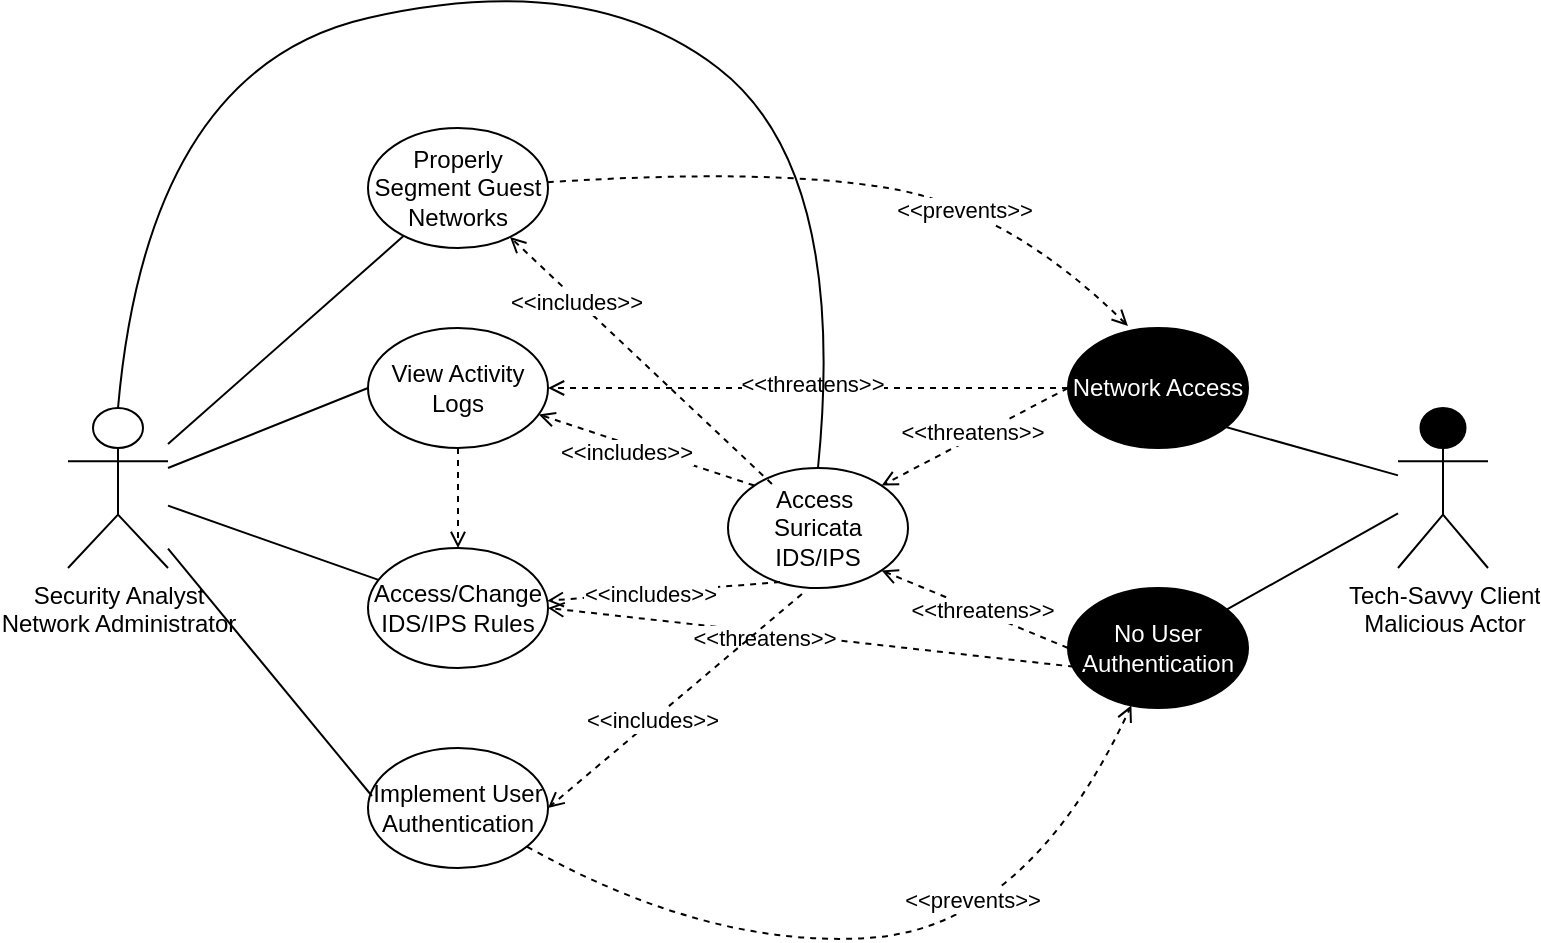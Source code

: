 <mxfile version="24.7.16">
  <diagram name="Page-1" id="cg8pwSGDnUZFY_u131v4">
    <mxGraphModel dx="1434" dy="738" grid="1" gridSize="10" guides="1" tooltips="1" connect="1" arrows="1" fold="1" page="1" pageScale="1" pageWidth="850" pageHeight="1100" math="0" shadow="0">
      <root>
        <mxCell id="0" />
        <mxCell id="1" parent="0" />
        <mxCell id="bGU1WZQbpPEDXNhrkOnm-5" value="Access&amp;nbsp;&lt;div&gt;Suricata IDS/IPS&lt;/div&gt;" style="ellipse;whiteSpace=wrap;html=1;" parent="1" vertex="1">
          <mxGeometry x="380" y="290" width="90" height="60" as="geometry" />
        </mxCell>
        <mxCell id="bGU1WZQbpPEDXNhrkOnm-8" value="View Activity Logs" style="ellipse;whiteSpace=wrap;html=1;" parent="1" vertex="1">
          <mxGeometry x="200" y="220" width="90" height="60" as="geometry" />
        </mxCell>
        <mxCell id="bGU1WZQbpPEDXNhrkOnm-9" value="Access/Change IDS/IPS Rules" style="ellipse;whiteSpace=wrap;html=1;" parent="1" vertex="1">
          <mxGeometry x="200" y="330" width="90" height="60" as="geometry" />
        </mxCell>
        <mxCell id="jILXn-KuCQsAuBnZJOTG-1" value="Security Analyst&lt;br&gt;Network Administrator" style="shape=umlActor;verticalLabelPosition=bottom;verticalAlign=top;html=1;outlineConnect=0;" vertex="1" parent="1">
          <mxGeometry x="50" y="260" width="50" height="80" as="geometry" />
        </mxCell>
        <mxCell id="jILXn-KuCQsAuBnZJOTG-3" value="Tech-Savvy Client&lt;div&gt;Malicious Actor&lt;/div&gt;" style="shape=umlActor;verticalLabelPosition=bottom;verticalAlign=top;html=1;outlineConnect=0;fillColor=#000000;" vertex="1" parent="1">
          <mxGeometry x="715" y="260" width="45" height="80" as="geometry" />
        </mxCell>
        <mxCell id="jILXn-KuCQsAuBnZJOTG-6" value="" style="endArrow=open;html=1;rounded=0;exitX=0;exitY=0;exitDx=0;exitDy=0;dashed=1;endFill=0;" edge="1" parent="1" source="bGU1WZQbpPEDXNhrkOnm-5" target="bGU1WZQbpPEDXNhrkOnm-8">
          <mxGeometry width="50" height="50" relative="1" as="geometry">
            <mxPoint x="400" y="410" as="sourcePoint" />
            <mxPoint x="450" y="360" as="targetPoint" />
          </mxGeometry>
        </mxCell>
        <mxCell id="jILXn-KuCQsAuBnZJOTG-11" value="&amp;lt;&amp;lt;includes&amp;gt;&amp;gt;" style="edgeLabel;html=1;align=center;verticalAlign=middle;resizable=0;points=[];" vertex="1" connectable="0" parent="jILXn-KuCQsAuBnZJOTG-6">
          <mxGeometry x="0.18" y="3" relative="1" as="geometry">
            <mxPoint y="1" as="offset" />
          </mxGeometry>
        </mxCell>
        <mxCell id="jILXn-KuCQsAuBnZJOTG-7" value="" style="endArrow=open;html=1;rounded=0;exitX=0.289;exitY=0.95;exitDx=0;exitDy=0;exitPerimeter=0;dashed=1;endFill=0;" edge="1" parent="1" source="bGU1WZQbpPEDXNhrkOnm-5" target="bGU1WZQbpPEDXNhrkOnm-9">
          <mxGeometry width="50" height="50" relative="1" as="geometry">
            <mxPoint x="410" y="470" as="sourcePoint" />
            <mxPoint x="460" y="420" as="targetPoint" />
          </mxGeometry>
        </mxCell>
        <mxCell id="jILXn-KuCQsAuBnZJOTG-12" value="&amp;lt;&amp;lt;includes&amp;gt;&amp;gt;" style="edgeLabel;html=1;align=center;verticalAlign=middle;resizable=0;points=[];" vertex="1" connectable="0" parent="jILXn-KuCQsAuBnZJOTG-7">
          <mxGeometry x="0.124" relative="1" as="geometry">
            <mxPoint as="offset" />
          </mxGeometry>
        </mxCell>
        <mxCell id="jILXn-KuCQsAuBnZJOTG-13" value="" style="endArrow=none;html=1;rounded=0;entryX=0;entryY=0.5;entryDx=0;entryDy=0;" edge="1" parent="1" source="jILXn-KuCQsAuBnZJOTG-1" target="bGU1WZQbpPEDXNhrkOnm-8">
          <mxGeometry width="50" height="50" relative="1" as="geometry">
            <mxPoint x="400" y="410" as="sourcePoint" />
            <mxPoint x="450" y="360" as="targetPoint" />
          </mxGeometry>
        </mxCell>
        <mxCell id="jILXn-KuCQsAuBnZJOTG-14" value="" style="endArrow=none;html=1;rounded=0;" edge="1" parent="1" source="jILXn-KuCQsAuBnZJOTG-1" target="bGU1WZQbpPEDXNhrkOnm-9">
          <mxGeometry width="50" height="50" relative="1" as="geometry">
            <mxPoint x="400" y="410" as="sourcePoint" />
            <mxPoint x="450" y="360" as="targetPoint" />
          </mxGeometry>
        </mxCell>
        <mxCell id="jILXn-KuCQsAuBnZJOTG-15" value="Network Access" style="ellipse;whiteSpace=wrap;html=1;fillColor=#000000;fontColor=#FFFFFF;" vertex="1" parent="1">
          <mxGeometry x="550" y="220" width="90" height="60" as="geometry" />
        </mxCell>
        <mxCell id="jILXn-KuCQsAuBnZJOTG-16" value="" style="endArrow=none;html=1;rounded=0;exitX=0.778;exitY=0.783;exitDx=0;exitDy=0;exitPerimeter=0;" edge="1" parent="1" source="jILXn-KuCQsAuBnZJOTG-15" target="jILXn-KuCQsAuBnZJOTG-3">
          <mxGeometry width="50" height="50" relative="1" as="geometry">
            <mxPoint x="400" y="410" as="sourcePoint" />
            <mxPoint x="450" y="360" as="targetPoint" />
          </mxGeometry>
        </mxCell>
        <mxCell id="jILXn-KuCQsAuBnZJOTG-18" value="" style="endArrow=open;html=1;rounded=0;exitX=0.5;exitY=1;exitDx=0;exitDy=0;entryX=0.5;entryY=0;entryDx=0;entryDy=0;dashed=1;startArrow=none;startFill=0;endFill=0;" edge="1" parent="1" source="bGU1WZQbpPEDXNhrkOnm-8" target="bGU1WZQbpPEDXNhrkOnm-9">
          <mxGeometry width="50" height="50" relative="1" as="geometry">
            <mxPoint x="400" y="410" as="sourcePoint" />
            <mxPoint x="450" y="360" as="targetPoint" />
          </mxGeometry>
        </mxCell>
        <mxCell id="jILXn-KuCQsAuBnZJOTG-19" value="No User Authentication" style="ellipse;whiteSpace=wrap;html=1;fillColor=#000000;fontColor=#FFFFFF;" vertex="1" parent="1">
          <mxGeometry x="550" y="350" width="90" height="60" as="geometry" />
        </mxCell>
        <mxCell id="jILXn-KuCQsAuBnZJOTG-20" value="" style="endArrow=none;html=1;rounded=0;" edge="1" parent="1" source="jILXn-KuCQsAuBnZJOTG-19" target="jILXn-KuCQsAuBnZJOTG-3">
          <mxGeometry width="50" height="50" relative="1" as="geometry">
            <mxPoint x="400" y="410" as="sourcePoint" />
            <mxPoint x="450" y="360" as="targetPoint" />
          </mxGeometry>
        </mxCell>
        <mxCell id="jILXn-KuCQsAuBnZJOTG-21" value="" style="endArrow=open;html=1;rounded=0;exitX=0;exitY=0.5;exitDx=0;exitDy=0;entryX=1;entryY=0;entryDx=0;entryDy=0;endFill=0;dashed=1;" edge="1" parent="1" source="jILXn-KuCQsAuBnZJOTG-15" target="bGU1WZQbpPEDXNhrkOnm-5">
          <mxGeometry width="50" height="50" relative="1" as="geometry">
            <mxPoint x="400" y="410" as="sourcePoint" />
            <mxPoint x="450" y="360" as="targetPoint" />
          </mxGeometry>
        </mxCell>
        <mxCell id="jILXn-KuCQsAuBnZJOTG-22" value="&amp;lt;&amp;lt;threatens&amp;gt;&amp;gt;" style="edgeLabel;html=1;align=center;verticalAlign=middle;resizable=0;points=[];" vertex="1" connectable="0" parent="jILXn-KuCQsAuBnZJOTG-21">
          <mxGeometry x="0.003" y="-3" relative="1" as="geometry">
            <mxPoint as="offset" />
          </mxGeometry>
        </mxCell>
        <mxCell id="jILXn-KuCQsAuBnZJOTG-23" value="" style="endArrow=open;html=1;rounded=0;exitX=0;exitY=0.5;exitDx=0;exitDy=0;entryX=1;entryY=1;entryDx=0;entryDy=0;dashed=1;endFill=0;" edge="1" parent="1" source="jILXn-KuCQsAuBnZJOTG-19" target="bGU1WZQbpPEDXNhrkOnm-5">
          <mxGeometry width="50" height="50" relative="1" as="geometry">
            <mxPoint x="400" y="410" as="sourcePoint" />
            <mxPoint x="450" y="360" as="targetPoint" />
          </mxGeometry>
        </mxCell>
        <mxCell id="jILXn-KuCQsAuBnZJOTG-24" value="&amp;lt;&amp;lt;threatens&amp;gt;&amp;gt;" style="edgeLabel;html=1;align=center;verticalAlign=middle;resizable=0;points=[];" vertex="1" connectable="0" parent="jILXn-KuCQsAuBnZJOTG-23">
          <mxGeometry x="-0.069" y="-1" relative="1" as="geometry">
            <mxPoint as="offset" />
          </mxGeometry>
        </mxCell>
        <mxCell id="jILXn-KuCQsAuBnZJOTG-25" value="" style="endArrow=open;html=1;rounded=0;exitX=0.1;exitY=0.667;exitDx=0;exitDy=0;exitPerimeter=0;entryX=1;entryY=0.5;entryDx=0;entryDy=0;dashed=1;endFill=0;" edge="1" parent="1" source="jILXn-KuCQsAuBnZJOTG-19" target="bGU1WZQbpPEDXNhrkOnm-9">
          <mxGeometry width="50" height="50" relative="1" as="geometry">
            <mxPoint x="400" y="410" as="sourcePoint" />
            <mxPoint x="450" y="360" as="targetPoint" />
          </mxGeometry>
        </mxCell>
        <mxCell id="jILXn-KuCQsAuBnZJOTG-26" value="&amp;lt;&amp;lt;threatens&amp;gt;&amp;gt;&lt;span style=&quot;color: rgba(0, 0, 0, 0); font-family: monospace; font-size: 0px; text-align: start; background-color: rgb(251, 251, 251);&quot;&gt;%3CmxGraphModel%3E%3Croot%3E%3CmxCell%20id%3D%220%22%2F%3E%3CmxCell%20id%3D%221%22%20parent%3D%220%22%2F%3E%3CmxCell%20id%3D%222%22%20value%3D%22Network%20Access%22%20style%3D%22ellipse%3BwhiteSpace%3Dwrap%3Bhtml%3D1%3BfillColor%3D%23000000%3BfontColor%3D%23FFFFFF%3B%22%20vertex%3D%221%22%20parent%3D%221%22%3E%3CmxGeometry%20x%3D%22550%22%20y%3D%22220%22%20width%3D%2290%22%20height%3D%2260%22%20as%3D%22geometry%22%2F%3E%3C%2FmxCell%3E%3C%2Froot%3E%3C%2FmxGraphModel%3E&lt;/span&gt;" style="edgeLabel;html=1;align=center;verticalAlign=middle;resizable=0;points=[];" vertex="1" connectable="0" parent="jILXn-KuCQsAuBnZJOTG-25">
          <mxGeometry x="0.197" y="3" relative="1" as="geometry">
            <mxPoint as="offset" />
          </mxGeometry>
        </mxCell>
        <mxCell id="jILXn-KuCQsAuBnZJOTG-27" value="" style="endArrow=open;html=1;rounded=0;entryX=1;entryY=0.5;entryDx=0;entryDy=0;dashed=1;endFill=0;" edge="1" parent="1" target="bGU1WZQbpPEDXNhrkOnm-8">
          <mxGeometry width="50" height="50" relative="1" as="geometry">
            <mxPoint x="550" y="250" as="sourcePoint" />
            <mxPoint x="450" y="360" as="targetPoint" />
          </mxGeometry>
        </mxCell>
        <mxCell id="jILXn-KuCQsAuBnZJOTG-28" value="&amp;lt;&amp;lt;threatens&amp;gt;&amp;gt;" style="edgeLabel;html=1;align=center;verticalAlign=middle;resizable=0;points=[];" vertex="1" connectable="0" parent="jILXn-KuCQsAuBnZJOTG-27">
          <mxGeometry x="-0.015" y="-2" relative="1" as="geometry">
            <mxPoint as="offset" />
          </mxGeometry>
        </mxCell>
        <mxCell id="jILXn-KuCQsAuBnZJOTG-29" value="Implement User Authentication" style="ellipse;whiteSpace=wrap;html=1;" vertex="1" parent="1">
          <mxGeometry x="200" y="430" width="90" height="60" as="geometry" />
        </mxCell>
        <mxCell id="jILXn-KuCQsAuBnZJOTG-30" value="Properly Segment Guest Networks" style="ellipse;whiteSpace=wrap;html=1;" vertex="1" parent="1">
          <mxGeometry x="200" y="120" width="90" height="60" as="geometry" />
        </mxCell>
        <mxCell id="jILXn-KuCQsAuBnZJOTG-31" value="" style="endArrow=none;html=1;rounded=0;" edge="1" parent="1" source="jILXn-KuCQsAuBnZJOTG-1" target="jILXn-KuCQsAuBnZJOTG-30">
          <mxGeometry width="50" height="50" relative="1" as="geometry">
            <mxPoint x="400" y="410" as="sourcePoint" />
            <mxPoint x="450" y="360" as="targetPoint" />
          </mxGeometry>
        </mxCell>
        <mxCell id="jILXn-KuCQsAuBnZJOTG-32" value="" style="endArrow=none;html=1;rounded=0;entryX=0.022;entryY=0.4;entryDx=0;entryDy=0;entryPerimeter=0;" edge="1" parent="1" source="jILXn-KuCQsAuBnZJOTG-1" target="jILXn-KuCQsAuBnZJOTG-29">
          <mxGeometry width="50" height="50" relative="1" as="geometry">
            <mxPoint x="120" y="440" as="sourcePoint" />
            <mxPoint x="450" y="360" as="targetPoint" />
          </mxGeometry>
        </mxCell>
        <mxCell id="jILXn-KuCQsAuBnZJOTG-33" value="" style="curved=1;endArrow=none;html=1;rounded=0;exitX=0.5;exitY=0;exitDx=0;exitDy=0;exitPerimeter=0;entryX=0.5;entryY=0;entryDx=0;entryDy=0;endFill=0;" edge="1" parent="1" source="jILXn-KuCQsAuBnZJOTG-1" target="bGU1WZQbpPEDXNhrkOnm-5">
          <mxGeometry width="50" height="50" relative="1" as="geometry">
            <mxPoint x="400" y="410" as="sourcePoint" />
            <mxPoint x="450" y="360" as="targetPoint" />
            <Array as="points">
              <mxPoint x="90" y="90" />
              <mxPoint x="310" y="40" />
              <mxPoint x="440" y="140" />
            </Array>
          </mxGeometry>
        </mxCell>
        <mxCell id="jILXn-KuCQsAuBnZJOTG-36" value="" style="curved=1;endArrow=open;html=1;rounded=0;dashed=1;endFill=0;" edge="1" parent="1" source="jILXn-KuCQsAuBnZJOTG-29" target="jILXn-KuCQsAuBnZJOTG-19">
          <mxGeometry width="50" height="50" relative="1" as="geometry">
            <mxPoint x="400" y="410" as="sourcePoint" />
            <mxPoint x="450" y="360" as="targetPoint" />
            <Array as="points">
              <mxPoint x="370" y="530" />
              <mxPoint x="530" y="520" />
            </Array>
          </mxGeometry>
        </mxCell>
        <mxCell id="jILXn-KuCQsAuBnZJOTG-37" value="&amp;lt;&amp;lt;prevents&amp;gt;&amp;gt;" style="edgeLabel;html=1;align=center;verticalAlign=middle;resizable=0;points=[];" vertex="1" connectable="0" parent="jILXn-KuCQsAuBnZJOTG-36">
          <mxGeometry x="0.223" y="16" relative="1" as="geometry">
            <mxPoint as="offset" />
          </mxGeometry>
        </mxCell>
        <mxCell id="jILXn-KuCQsAuBnZJOTG-38" value="" style="curved=1;endArrow=open;html=1;rounded=0;entryX=0.333;entryY=-0.017;entryDx=0;entryDy=0;entryPerimeter=0;dashed=1;endFill=0;" edge="1" parent="1" source="jILXn-KuCQsAuBnZJOTG-30" target="jILXn-KuCQsAuBnZJOTG-15">
          <mxGeometry width="50" height="50" relative="1" as="geometry">
            <mxPoint x="400" y="410" as="sourcePoint" />
            <mxPoint x="450" y="360" as="targetPoint" />
            <Array as="points">
              <mxPoint x="400" y="140" />
              <mxPoint x="520" y="160" />
            </Array>
          </mxGeometry>
        </mxCell>
        <mxCell id="jILXn-KuCQsAuBnZJOTG-39" value="&amp;lt;&amp;lt;prevents&amp;gt;&amp;gt;" style="edgeLabel;html=1;align=center;verticalAlign=middle;resizable=0;points=[];" vertex="1" connectable="0" parent="jILXn-KuCQsAuBnZJOTG-38">
          <mxGeometry x="0.331" y="-4" relative="1" as="geometry">
            <mxPoint as="offset" />
          </mxGeometry>
        </mxCell>
        <mxCell id="jILXn-KuCQsAuBnZJOTG-40" value="" style="endArrow=open;html=1;rounded=0;exitX=0.411;exitY=1.05;exitDx=0;exitDy=0;exitPerimeter=0;entryX=1;entryY=0.5;entryDx=0;entryDy=0;dashed=1;endFill=0;" edge="1" parent="1" source="bGU1WZQbpPEDXNhrkOnm-5" target="jILXn-KuCQsAuBnZJOTG-29">
          <mxGeometry width="50" height="50" relative="1" as="geometry">
            <mxPoint x="400" y="410" as="sourcePoint" />
            <mxPoint x="450" y="360" as="targetPoint" />
          </mxGeometry>
        </mxCell>
        <mxCell id="jILXn-KuCQsAuBnZJOTG-41" value="&amp;lt;&amp;lt;includes&amp;gt;&amp;gt;" style="edgeLabel;html=1;align=center;verticalAlign=middle;resizable=0;points=[];" vertex="1" connectable="0" parent="jILXn-KuCQsAuBnZJOTG-40">
          <mxGeometry x="0.18" relative="1" as="geometry">
            <mxPoint as="offset" />
          </mxGeometry>
        </mxCell>
        <mxCell id="jILXn-KuCQsAuBnZJOTG-42" value="" style="endArrow=open;html=1;rounded=0;exitX=0.244;exitY=0.133;exitDx=0;exitDy=0;exitPerimeter=0;endFill=0;dashed=1;" edge="1" parent="1" source="bGU1WZQbpPEDXNhrkOnm-5" target="jILXn-KuCQsAuBnZJOTG-30">
          <mxGeometry width="50" height="50" relative="1" as="geometry">
            <mxPoint x="400" y="410" as="sourcePoint" />
            <mxPoint x="450" y="360" as="targetPoint" />
          </mxGeometry>
        </mxCell>
        <mxCell id="jILXn-KuCQsAuBnZJOTG-43" value="&amp;lt;&amp;lt;includes&amp;gt;&amp;gt;" style="edgeLabel;html=1;align=center;verticalAlign=middle;resizable=0;points=[];" vertex="1" connectable="0" parent="jILXn-KuCQsAuBnZJOTG-42">
          <mxGeometry x="0.482" y="1" relative="1" as="geometry">
            <mxPoint as="offset" />
          </mxGeometry>
        </mxCell>
      </root>
    </mxGraphModel>
  </diagram>
</mxfile>
